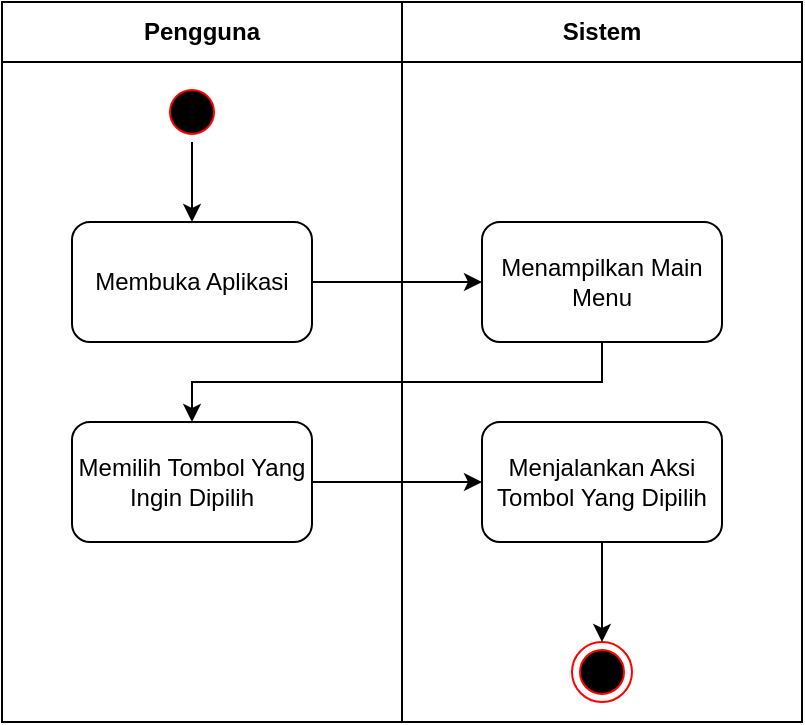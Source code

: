 <mxfile version="24.2.2" type="device">
  <diagram name="Halaman-1" id="ja5di5rxCxdpSS6SmVJ2">
    <mxGraphModel dx="1035" dy="511" grid="1" gridSize="10" guides="1" tooltips="1" connect="1" arrows="1" fold="1" page="1" pageScale="1" pageWidth="827" pageHeight="1169" math="0" shadow="0">
      <root>
        <mxCell id="0" />
        <mxCell id="1" parent="0" />
        <mxCell id="eCMntf991WsboTFRtivc-1" value="Pengguna" style="swimlane;whiteSpace=wrap;html=1;startSize=30;" parent="1" vertex="1">
          <mxGeometry x="30" y="20" width="200" height="360" as="geometry" />
        </mxCell>
        <mxCell id="eCMntf991WsboTFRtivc-2" style="edgeStyle=orthogonalEdgeStyle;rounded=0;orthogonalLoop=1;jettySize=auto;html=1;entryX=0.5;entryY=0;entryDx=0;entryDy=0;" parent="eCMntf991WsboTFRtivc-1" source="eCMntf991WsboTFRtivc-3" target="eCMntf991WsboTFRtivc-4" edge="1">
          <mxGeometry relative="1" as="geometry" />
        </mxCell>
        <mxCell id="eCMntf991WsboTFRtivc-3" value="" style="ellipse;html=1;shape=startState;fillColor=#000000;strokeColor=#ff0000;" parent="eCMntf991WsboTFRtivc-1" vertex="1">
          <mxGeometry x="80" y="40" width="30" height="30" as="geometry" />
        </mxCell>
        <mxCell id="eCMntf991WsboTFRtivc-4" value="Membuka Aplikasi" style="rounded=1;whiteSpace=wrap;html=1;" parent="eCMntf991WsboTFRtivc-1" vertex="1">
          <mxGeometry x="35" y="110" width="120" height="60" as="geometry" />
        </mxCell>
        <mxCell id="vwtOXJs0-TG3p6yfhGSJ-1" value="Memilih Tombol Yang Ingin Dipilih" style="whiteSpace=wrap;html=1;rounded=1;" vertex="1" parent="eCMntf991WsboTFRtivc-1">
          <mxGeometry x="35" y="210" width="120" height="60" as="geometry" />
        </mxCell>
        <mxCell id="eCMntf991WsboTFRtivc-6" value="Sistem" style="swimlane;whiteSpace=wrap;html=1;startSize=30;" parent="1" vertex="1">
          <mxGeometry x="230" y="20" width="200" height="360" as="geometry" />
        </mxCell>
        <mxCell id="eCMntf991WsboTFRtivc-7" value="Menampilkan Main Menu" style="whiteSpace=wrap;html=1;rounded=1;" parent="eCMntf991WsboTFRtivc-6" vertex="1">
          <mxGeometry x="40" y="110" width="120" height="60" as="geometry" />
        </mxCell>
        <mxCell id="eCMntf991WsboTFRtivc-10" value="" style="ellipse;html=1;shape=endState;fillColor=#000000;strokeColor=#ff0000;" parent="eCMntf991WsboTFRtivc-6" vertex="1">
          <mxGeometry x="85" y="320" width="30" height="30" as="geometry" />
        </mxCell>
        <mxCell id="vwtOXJs0-TG3p6yfhGSJ-6" style="edgeStyle=orthogonalEdgeStyle;rounded=0;orthogonalLoop=1;jettySize=auto;html=1;entryX=0.5;entryY=0;entryDx=0;entryDy=0;" edge="1" parent="eCMntf991WsboTFRtivc-6" source="vwtOXJs0-TG3p6yfhGSJ-4" target="eCMntf991WsboTFRtivc-10">
          <mxGeometry relative="1" as="geometry" />
        </mxCell>
        <mxCell id="vwtOXJs0-TG3p6yfhGSJ-4" value="Menjalankan Aksi Tombol Yang Dipilih" style="whiteSpace=wrap;html=1;rounded=1;" vertex="1" parent="eCMntf991WsboTFRtivc-6">
          <mxGeometry x="40" y="210" width="120" height="60" as="geometry" />
        </mxCell>
        <mxCell id="eCMntf991WsboTFRtivc-11" value="" style="edgeStyle=orthogonalEdgeStyle;rounded=0;orthogonalLoop=1;jettySize=auto;html=1;exitX=1;exitY=0.5;exitDx=0;exitDy=0;" parent="1" source="eCMntf991WsboTFRtivc-4" target="eCMntf991WsboTFRtivc-7" edge="1">
          <mxGeometry relative="1" as="geometry">
            <mxPoint x="200" y="150.029" as="sourcePoint" />
          </mxGeometry>
        </mxCell>
        <mxCell id="vwtOXJs0-TG3p6yfhGSJ-3" style="edgeStyle=orthogonalEdgeStyle;rounded=0;orthogonalLoop=1;jettySize=auto;html=1;exitX=0.5;exitY=1;exitDx=0;exitDy=0;" edge="1" parent="1" source="eCMntf991WsboTFRtivc-7" target="vwtOXJs0-TG3p6yfhGSJ-1">
          <mxGeometry relative="1" as="geometry" />
        </mxCell>
        <mxCell id="vwtOXJs0-TG3p6yfhGSJ-5" style="edgeStyle=orthogonalEdgeStyle;rounded=0;orthogonalLoop=1;jettySize=auto;html=1;entryX=0;entryY=0.5;entryDx=0;entryDy=0;" edge="1" parent="1" source="vwtOXJs0-TG3p6yfhGSJ-1" target="vwtOXJs0-TG3p6yfhGSJ-4">
          <mxGeometry relative="1" as="geometry" />
        </mxCell>
      </root>
    </mxGraphModel>
  </diagram>
</mxfile>
